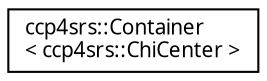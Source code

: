 digraph "Graphical Class Hierarchy"
{
  edge [fontname="FreeSans.ttf",fontsize="10",labelfontname="FreeSans.ttf",labelfontsize="10"];
  node [fontname="FreeSans.ttf",fontsize="10",shape=record];
  rankdir="LR";
  Node1 [label="ccp4srs::Container\l\< ccp4srs::ChiCenter \>",height=0.2,width=0.4,color="black", fillcolor="white", style="filled",URL="$classccp4srs_1_1_container.html"];
}
